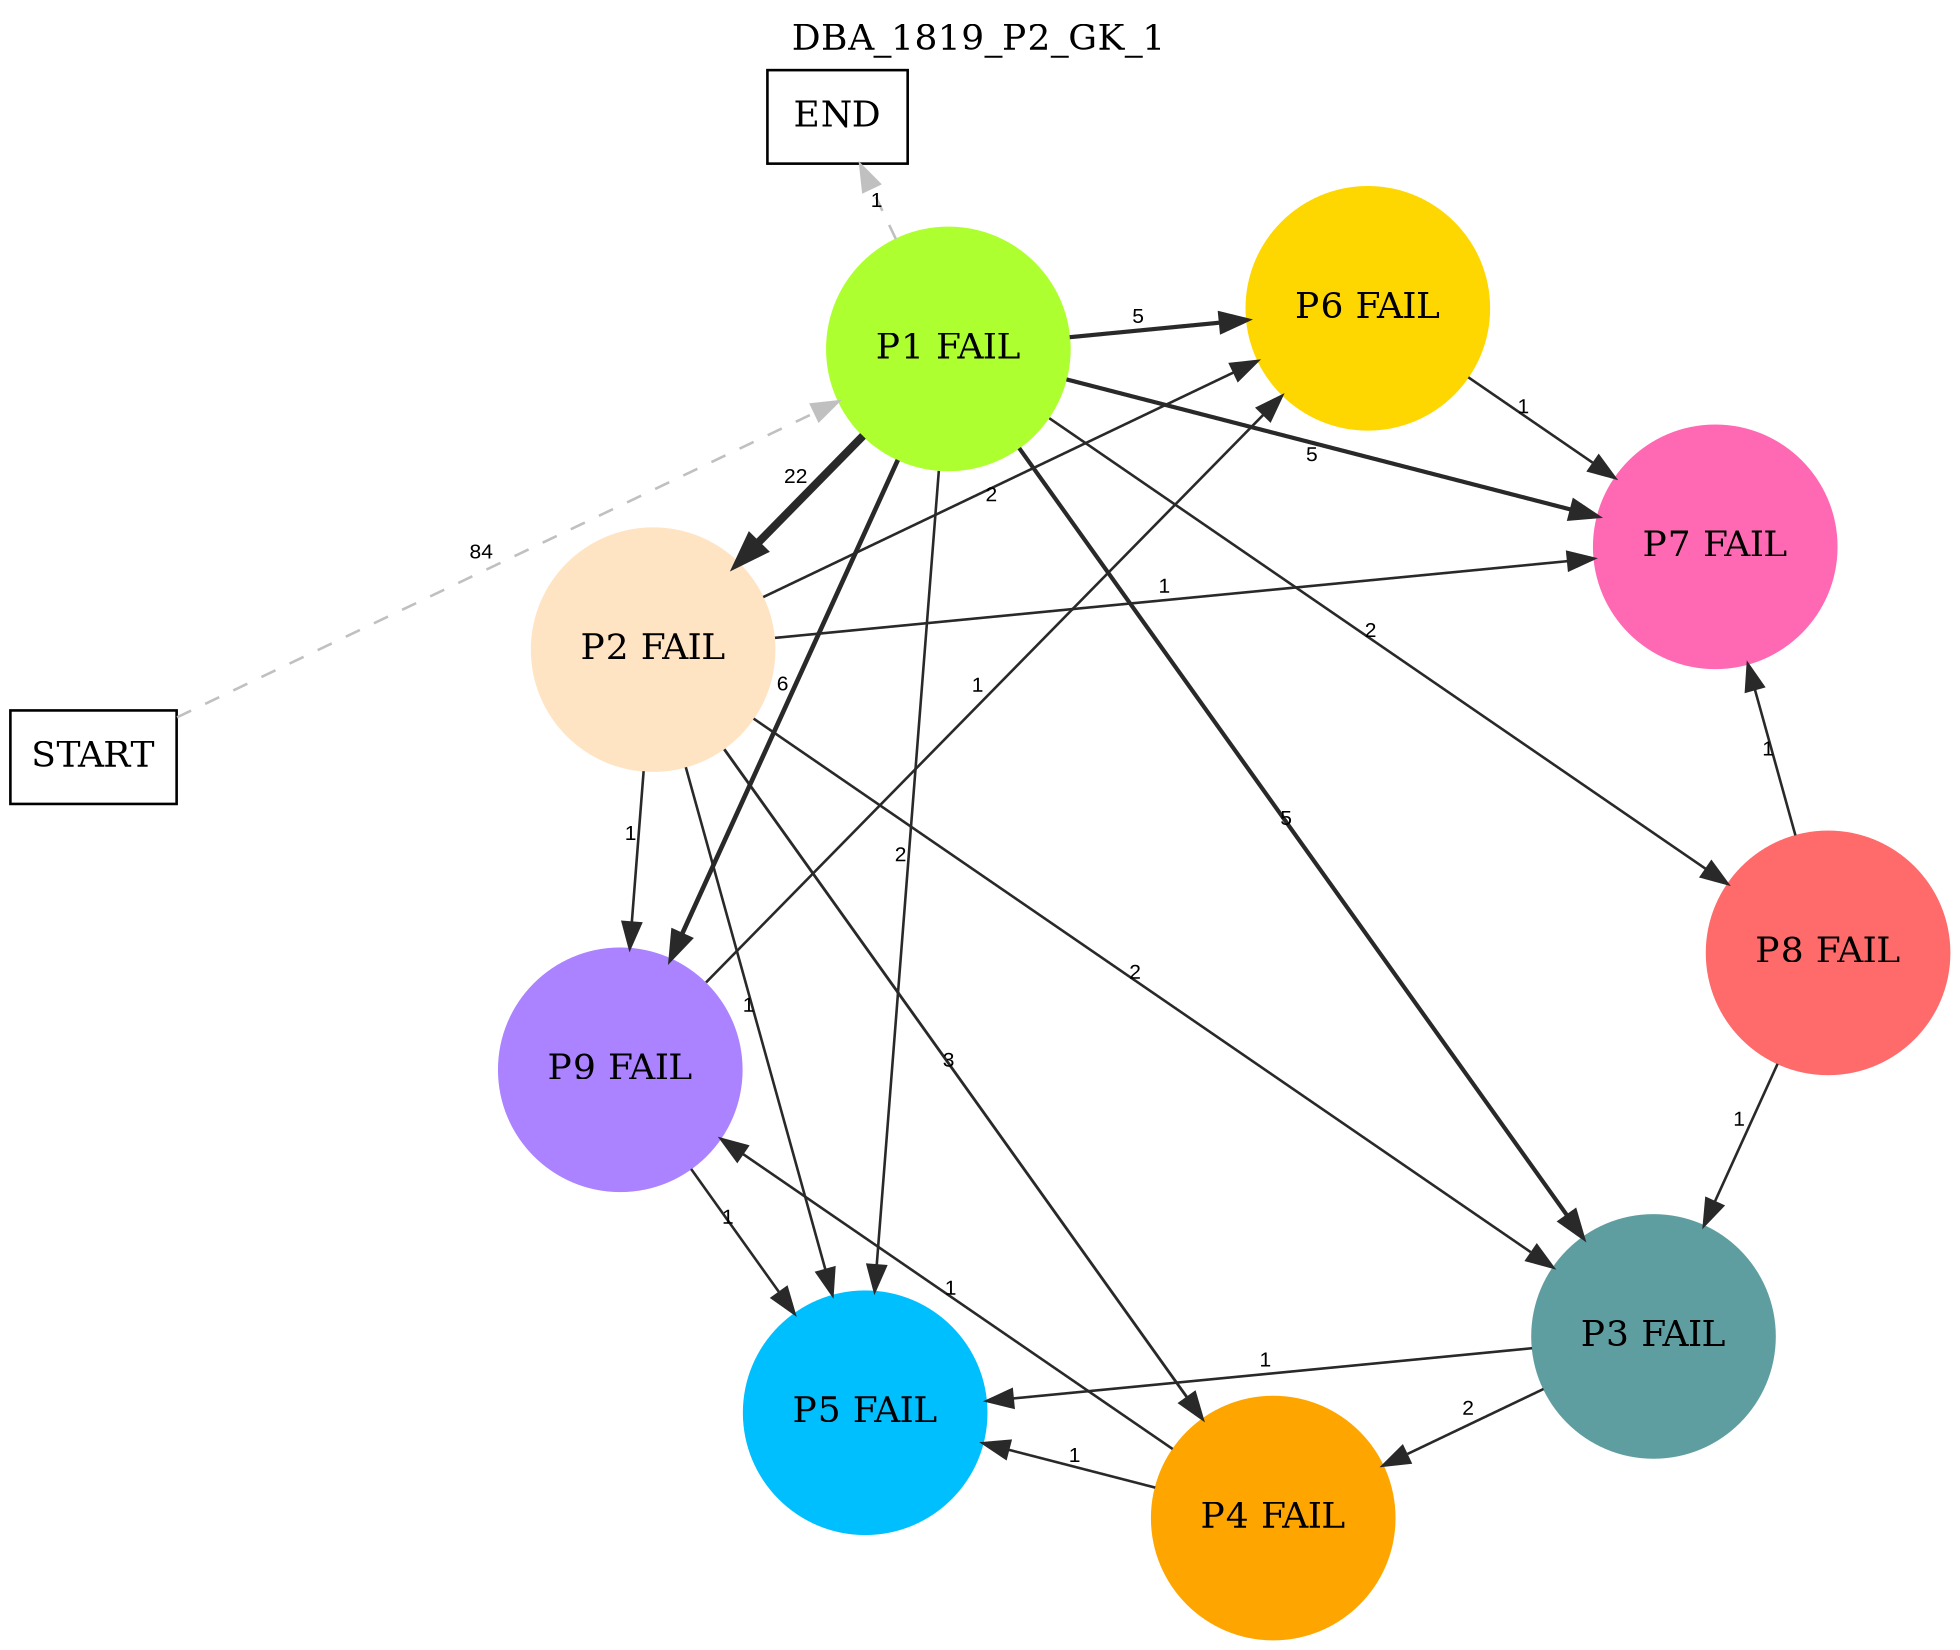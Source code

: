 digraph DBA_1819_P2_GK_1 {
	labelloc="t";
	label=DBA_1819_P2_GK_1;
	dpi = 150
	size="16,11!";
	margin = 0;
layout=circo;
"START" [shape=box, fillcolor=white, style=filled, color=black]
"P1 FAIL" [shape=circle, color=greenyellow, style=filled]
"P2 FAIL" [shape=circle, color=bisque, style=filled]
"P9 FAIL" [shape=circle, color=mediumpurple1, style=filled]
"P3 FAIL" [shape=circle, color=cadetblue, style=filled]
"P4 FAIL" [shape=circle, color=orange, style=filled]
"P8 FAIL" [shape=circle, color=indianred1, style=filled]
"P7 FAIL" [shape=circle, color=hotpink, style=filled]
"P5 FAIL" [shape=circle, color=deepskyblue, style=filled]
"P6 FAIL" [shape=circle, color=gold, style=filled]
"END" [shape=box, fillcolor=white, style=filled, color=black]
"START" -> "P1 FAIL" [ style = dashed color=grey label ="84" labelfloat=false fontname="Arial" fontsize=8]

"P1 FAIL" -> "P2 FAIL" [ color=grey16 penwidth = "3.09104245335832"label ="22" labelfloat=false fontname="Arial" fontsize=8]

"P1 FAIL" -> "P9 FAIL" [ color=grey16 penwidth = "1.79175946922805"label ="6" labelfloat=false fontname="Arial" fontsize=8]

"P1 FAIL" -> "P3 FAIL" [ color=grey16 penwidth = "1.6094379124341"label ="5" labelfloat=false fontname="Arial" fontsize=8]

"P1 FAIL" -> "P8 FAIL" [ color=grey16 penwidth = "1"label ="2" labelfloat=false fontname="Arial" fontsize=8]

"P1 FAIL" -> "P7 FAIL" [ color=grey16 penwidth = "1.6094379124341"label ="5" labelfloat=false fontname="Arial" fontsize=8]

"P1 FAIL" -> "P5 FAIL" [ color=grey16 penwidth = "1"label ="2" labelfloat=false fontname="Arial" fontsize=8]

"P1 FAIL" -> "P6 FAIL" [ color=grey16 penwidth = "1.6094379124341"label ="5" labelfloat=false fontname="Arial" fontsize=8]

"P1 FAIL" -> "END" [ style = dashed color=grey label ="1" labelfloat=false fontname="Arial" fontsize=8]

"P2 FAIL" -> "P9 FAIL" [ color=grey16 penwidth = "1"label ="1" labelfloat=false fontname="Arial" fontsize=8]

"P2 FAIL" -> "P3 FAIL" [ color=grey16 penwidth = "1"label ="2" labelfloat=false fontname="Arial" fontsize=8]

"P2 FAIL" -> "P4 FAIL" [ color=grey16 penwidth = "1.09861228866811"label ="3" labelfloat=false fontname="Arial" fontsize=8]

"P2 FAIL" -> "P7 FAIL" [ color=grey16 penwidth = "1"label ="1" labelfloat=false fontname="Arial" fontsize=8]

"P2 FAIL" -> "P5 FAIL" [ color=grey16 penwidth = "1"label ="1" labelfloat=false fontname="Arial" fontsize=8]

"P2 FAIL" -> "P6 FAIL" [ color=grey16 penwidth = "1"label ="2" labelfloat=false fontname="Arial" fontsize=8]

"P9 FAIL" -> "P5 FAIL" [ color=grey16 penwidth = "1"label ="1" labelfloat=false fontname="Arial" fontsize=8]

"P9 FAIL" -> "P6 FAIL" [ color=grey16 penwidth = "1"label ="1" labelfloat=false fontname="Arial" fontsize=8]

"P3 FAIL" -> "P4 FAIL" [ color=grey16 penwidth = "1"label ="2" labelfloat=false fontname="Arial" fontsize=8]

"P3 FAIL" -> "P5 FAIL" [ color=grey16 penwidth = "1"label ="1" labelfloat=false fontname="Arial" fontsize=8]

"P4 FAIL" -> "P9 FAIL" [ color=grey16 penwidth = "1"label ="1" labelfloat=false fontname="Arial" fontsize=8]

"P4 FAIL" -> "P5 FAIL" [ color=grey16 penwidth = "1"label ="1" labelfloat=false fontname="Arial" fontsize=8]

"P8 FAIL" -> "P3 FAIL" [ color=grey16 penwidth = "1"label ="1" labelfloat=false fontname="Arial" fontsize=8]

"P8 FAIL" -> "P7 FAIL" [ color=grey16 penwidth = "1"label ="1" labelfloat=false fontname="Arial" fontsize=8]

"P6 FAIL" -> "P7 FAIL" [ color=grey16 penwidth = "1"label ="1" labelfloat=false fontname="Arial" fontsize=8]

}
